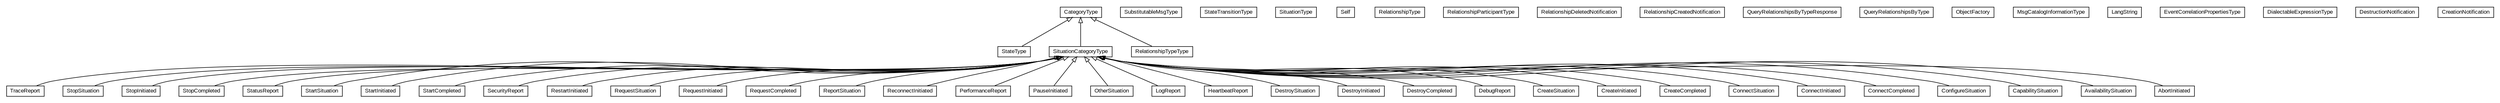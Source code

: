 #!/usr/local/bin/dot
#
# Class diagram 
# Generated by UMLGraph version R5_6-24-gf6e263 (http://www.umlgraph.org/)
#

digraph G {
	edge [fontname="arial",fontsize=10,labelfontname="arial",labelfontsize=10];
	node [fontname="arial",fontsize=10,shape=plaintext];
	nodesep=0.25;
	ranksep=0.5;
	// org.oasis_open.docs.wsdm.muws2_2.TraceReport
	c11616 [label=<<table title="org.oasis_open.docs.wsdm.muws2_2.TraceReport" border="0" cellborder="1" cellspacing="0" cellpadding="2" port="p" href="./TraceReport.html">
		<tr><td><table border="0" cellspacing="0" cellpadding="1">
<tr><td align="center" balign="center"> TraceReport </td></tr>
		</table></td></tr>
		</table>>, URL="./TraceReport.html", fontname="arial", fontcolor="black", fontsize=10.0];
	// org.oasis_open.docs.wsdm.muws2_2.SubstitutableMsgType
	c11617 [label=<<table title="org.oasis_open.docs.wsdm.muws2_2.SubstitutableMsgType" border="0" cellborder="1" cellspacing="0" cellpadding="2" port="p" href="./SubstitutableMsgType.html">
		<tr><td><table border="0" cellspacing="0" cellpadding="1">
<tr><td align="center" balign="center"> SubstitutableMsgType </td></tr>
		</table></td></tr>
		</table>>, URL="./SubstitutableMsgType.html", fontname="arial", fontcolor="black", fontsize=10.0];
	// org.oasis_open.docs.wsdm.muws2_2.StopSituation
	c11618 [label=<<table title="org.oasis_open.docs.wsdm.muws2_2.StopSituation" border="0" cellborder="1" cellspacing="0" cellpadding="2" port="p" href="./StopSituation.html">
		<tr><td><table border="0" cellspacing="0" cellpadding="1">
<tr><td align="center" balign="center"> StopSituation </td></tr>
		</table></td></tr>
		</table>>, URL="./StopSituation.html", fontname="arial", fontcolor="black", fontsize=10.0];
	// org.oasis_open.docs.wsdm.muws2_2.StopInitiated
	c11619 [label=<<table title="org.oasis_open.docs.wsdm.muws2_2.StopInitiated" border="0" cellborder="1" cellspacing="0" cellpadding="2" port="p" href="./StopInitiated.html">
		<tr><td><table border="0" cellspacing="0" cellpadding="1">
<tr><td align="center" balign="center"> StopInitiated </td></tr>
		</table></td></tr>
		</table>>, URL="./StopInitiated.html", fontname="arial", fontcolor="black", fontsize=10.0];
	// org.oasis_open.docs.wsdm.muws2_2.StopCompleted
	c11620 [label=<<table title="org.oasis_open.docs.wsdm.muws2_2.StopCompleted" border="0" cellborder="1" cellspacing="0" cellpadding="2" port="p" href="./StopCompleted.html">
		<tr><td><table border="0" cellspacing="0" cellpadding="1">
<tr><td align="center" balign="center"> StopCompleted </td></tr>
		</table></td></tr>
		</table>>, URL="./StopCompleted.html", fontname="arial", fontcolor="black", fontsize=10.0];
	// org.oasis_open.docs.wsdm.muws2_2.StatusReport
	c11621 [label=<<table title="org.oasis_open.docs.wsdm.muws2_2.StatusReport" border="0" cellborder="1" cellspacing="0" cellpadding="2" port="p" href="./StatusReport.html">
		<tr><td><table border="0" cellspacing="0" cellpadding="1">
<tr><td align="center" balign="center"> StatusReport </td></tr>
		</table></td></tr>
		</table>>, URL="./StatusReport.html", fontname="arial", fontcolor="black", fontsize=10.0];
	// org.oasis_open.docs.wsdm.muws2_2.StateType
	c11622 [label=<<table title="org.oasis_open.docs.wsdm.muws2_2.StateType" border="0" cellborder="1" cellspacing="0" cellpadding="2" port="p" href="./StateType.html">
		<tr><td><table border="0" cellspacing="0" cellpadding="1">
<tr><td align="center" balign="center"> StateType </td></tr>
		</table></td></tr>
		</table>>, URL="./StateType.html", fontname="arial", fontcolor="black", fontsize=10.0];
	// org.oasis_open.docs.wsdm.muws2_2.StateTransitionType
	c11623 [label=<<table title="org.oasis_open.docs.wsdm.muws2_2.StateTransitionType" border="0" cellborder="1" cellspacing="0" cellpadding="2" port="p" href="./StateTransitionType.html">
		<tr><td><table border="0" cellspacing="0" cellpadding="1">
<tr><td align="center" balign="center"> StateTransitionType </td></tr>
		</table></td></tr>
		</table>>, URL="./StateTransitionType.html", fontname="arial", fontcolor="black", fontsize=10.0];
	// org.oasis_open.docs.wsdm.muws2_2.StartSituation
	c11624 [label=<<table title="org.oasis_open.docs.wsdm.muws2_2.StartSituation" border="0" cellborder="1" cellspacing="0" cellpadding="2" port="p" href="./StartSituation.html">
		<tr><td><table border="0" cellspacing="0" cellpadding="1">
<tr><td align="center" balign="center"> StartSituation </td></tr>
		</table></td></tr>
		</table>>, URL="./StartSituation.html", fontname="arial", fontcolor="black", fontsize=10.0];
	// org.oasis_open.docs.wsdm.muws2_2.StartInitiated
	c11625 [label=<<table title="org.oasis_open.docs.wsdm.muws2_2.StartInitiated" border="0" cellborder="1" cellspacing="0" cellpadding="2" port="p" href="./StartInitiated.html">
		<tr><td><table border="0" cellspacing="0" cellpadding="1">
<tr><td align="center" balign="center"> StartInitiated </td></tr>
		</table></td></tr>
		</table>>, URL="./StartInitiated.html", fontname="arial", fontcolor="black", fontsize=10.0];
	// org.oasis_open.docs.wsdm.muws2_2.StartCompleted
	c11626 [label=<<table title="org.oasis_open.docs.wsdm.muws2_2.StartCompleted" border="0" cellborder="1" cellspacing="0" cellpadding="2" port="p" href="./StartCompleted.html">
		<tr><td><table border="0" cellspacing="0" cellpadding="1">
<tr><td align="center" balign="center"> StartCompleted </td></tr>
		</table></td></tr>
		</table>>, URL="./StartCompleted.html", fontname="arial", fontcolor="black", fontsize=10.0];
	// org.oasis_open.docs.wsdm.muws2_2.SituationType
	c11627 [label=<<table title="org.oasis_open.docs.wsdm.muws2_2.SituationType" border="0" cellborder="1" cellspacing="0" cellpadding="2" port="p" href="./SituationType.html">
		<tr><td><table border="0" cellspacing="0" cellpadding="1">
<tr><td align="center" balign="center"> SituationType </td></tr>
		</table></td></tr>
		</table>>, URL="./SituationType.html", fontname="arial", fontcolor="black", fontsize=10.0];
	// org.oasis_open.docs.wsdm.muws2_2.SituationCategoryType
	c11628 [label=<<table title="org.oasis_open.docs.wsdm.muws2_2.SituationCategoryType" border="0" cellborder="1" cellspacing="0" cellpadding="2" port="p" href="./SituationCategoryType.html">
		<tr><td><table border="0" cellspacing="0" cellpadding="1">
<tr><td align="center" balign="center"> SituationCategoryType </td></tr>
		</table></td></tr>
		</table>>, URL="./SituationCategoryType.html", fontname="arial", fontcolor="black", fontsize=10.0];
	// org.oasis_open.docs.wsdm.muws2_2.Self
	c11629 [label=<<table title="org.oasis_open.docs.wsdm.muws2_2.Self" border="0" cellborder="1" cellspacing="0" cellpadding="2" port="p" href="./Self.html">
		<tr><td><table border="0" cellspacing="0" cellpadding="1">
<tr><td align="center" balign="center"> Self </td></tr>
		</table></td></tr>
		</table>>, URL="./Self.html", fontname="arial", fontcolor="black", fontsize=10.0];
	// org.oasis_open.docs.wsdm.muws2_2.SecurityReport
	c11630 [label=<<table title="org.oasis_open.docs.wsdm.muws2_2.SecurityReport" border="0" cellborder="1" cellspacing="0" cellpadding="2" port="p" href="./SecurityReport.html">
		<tr><td><table border="0" cellspacing="0" cellpadding="1">
<tr><td align="center" balign="center"> SecurityReport </td></tr>
		</table></td></tr>
		</table>>, URL="./SecurityReport.html", fontname="arial", fontcolor="black", fontsize=10.0];
	// org.oasis_open.docs.wsdm.muws2_2.RestartInitiated
	c11631 [label=<<table title="org.oasis_open.docs.wsdm.muws2_2.RestartInitiated" border="0" cellborder="1" cellspacing="0" cellpadding="2" port="p" href="./RestartInitiated.html">
		<tr><td><table border="0" cellspacing="0" cellpadding="1">
<tr><td align="center" balign="center"> RestartInitiated </td></tr>
		</table></td></tr>
		</table>>, URL="./RestartInitiated.html", fontname="arial", fontcolor="black", fontsize=10.0];
	// org.oasis_open.docs.wsdm.muws2_2.RequestSituation
	c11632 [label=<<table title="org.oasis_open.docs.wsdm.muws2_2.RequestSituation" border="0" cellborder="1" cellspacing="0" cellpadding="2" port="p" href="./RequestSituation.html">
		<tr><td><table border="0" cellspacing="0" cellpadding="1">
<tr><td align="center" balign="center"> RequestSituation </td></tr>
		</table></td></tr>
		</table>>, URL="./RequestSituation.html", fontname="arial", fontcolor="black", fontsize=10.0];
	// org.oasis_open.docs.wsdm.muws2_2.RequestInitiated
	c11633 [label=<<table title="org.oasis_open.docs.wsdm.muws2_2.RequestInitiated" border="0" cellborder="1" cellspacing="0" cellpadding="2" port="p" href="./RequestInitiated.html">
		<tr><td><table border="0" cellspacing="0" cellpadding="1">
<tr><td align="center" balign="center"> RequestInitiated </td></tr>
		</table></td></tr>
		</table>>, URL="./RequestInitiated.html", fontname="arial", fontcolor="black", fontsize=10.0];
	// org.oasis_open.docs.wsdm.muws2_2.RequestCompleted
	c11634 [label=<<table title="org.oasis_open.docs.wsdm.muws2_2.RequestCompleted" border="0" cellborder="1" cellspacing="0" cellpadding="2" port="p" href="./RequestCompleted.html">
		<tr><td><table border="0" cellspacing="0" cellpadding="1">
<tr><td align="center" balign="center"> RequestCompleted </td></tr>
		</table></td></tr>
		</table>>, URL="./RequestCompleted.html", fontname="arial", fontcolor="black", fontsize=10.0];
	// org.oasis_open.docs.wsdm.muws2_2.ReportSituation
	c11635 [label=<<table title="org.oasis_open.docs.wsdm.muws2_2.ReportSituation" border="0" cellborder="1" cellspacing="0" cellpadding="2" port="p" href="./ReportSituation.html">
		<tr><td><table border="0" cellspacing="0" cellpadding="1">
<tr><td align="center" balign="center"> ReportSituation </td></tr>
		</table></td></tr>
		</table>>, URL="./ReportSituation.html", fontname="arial", fontcolor="black", fontsize=10.0];
	// org.oasis_open.docs.wsdm.muws2_2.RelationshipTypeType
	c11636 [label=<<table title="org.oasis_open.docs.wsdm.muws2_2.RelationshipTypeType" border="0" cellborder="1" cellspacing="0" cellpadding="2" port="p" href="./RelationshipTypeType.html">
		<tr><td><table border="0" cellspacing="0" cellpadding="1">
<tr><td align="center" balign="center"> RelationshipTypeType </td></tr>
		</table></td></tr>
		</table>>, URL="./RelationshipTypeType.html", fontname="arial", fontcolor="black", fontsize=10.0];
	// org.oasis_open.docs.wsdm.muws2_2.RelationshipType
	c11637 [label=<<table title="org.oasis_open.docs.wsdm.muws2_2.RelationshipType" border="0" cellborder="1" cellspacing="0" cellpadding="2" port="p" href="./RelationshipType.html">
		<tr><td><table border="0" cellspacing="0" cellpadding="1">
<tr><td align="center" balign="center"> RelationshipType </td></tr>
		</table></td></tr>
		</table>>, URL="./RelationshipType.html", fontname="arial", fontcolor="black", fontsize=10.0];
	// org.oasis_open.docs.wsdm.muws2_2.RelationshipParticipantType
	c11638 [label=<<table title="org.oasis_open.docs.wsdm.muws2_2.RelationshipParticipantType" border="0" cellborder="1" cellspacing="0" cellpadding="2" port="p" href="./RelationshipParticipantType.html">
		<tr><td><table border="0" cellspacing="0" cellpadding="1">
<tr><td align="center" balign="center"> RelationshipParticipantType </td></tr>
		</table></td></tr>
		</table>>, URL="./RelationshipParticipantType.html", fontname="arial", fontcolor="black", fontsize=10.0];
	// org.oasis_open.docs.wsdm.muws2_2.RelationshipDeletedNotification
	c11639 [label=<<table title="org.oasis_open.docs.wsdm.muws2_2.RelationshipDeletedNotification" border="0" cellborder="1" cellspacing="0" cellpadding="2" port="p" href="./RelationshipDeletedNotification.html">
		<tr><td><table border="0" cellspacing="0" cellpadding="1">
<tr><td align="center" balign="center"> RelationshipDeletedNotification </td></tr>
		</table></td></tr>
		</table>>, URL="./RelationshipDeletedNotification.html", fontname="arial", fontcolor="black", fontsize=10.0];
	// org.oasis_open.docs.wsdm.muws2_2.RelationshipCreatedNotification
	c11640 [label=<<table title="org.oasis_open.docs.wsdm.muws2_2.RelationshipCreatedNotification" border="0" cellborder="1" cellspacing="0" cellpadding="2" port="p" href="./RelationshipCreatedNotification.html">
		<tr><td><table border="0" cellspacing="0" cellpadding="1">
<tr><td align="center" balign="center"> RelationshipCreatedNotification </td></tr>
		</table></td></tr>
		</table>>, URL="./RelationshipCreatedNotification.html", fontname="arial", fontcolor="black", fontsize=10.0];
	// org.oasis_open.docs.wsdm.muws2_2.ReconnectInitiated
	c11641 [label=<<table title="org.oasis_open.docs.wsdm.muws2_2.ReconnectInitiated" border="0" cellborder="1" cellspacing="0" cellpadding="2" port="p" href="./ReconnectInitiated.html">
		<tr><td><table border="0" cellspacing="0" cellpadding="1">
<tr><td align="center" balign="center"> ReconnectInitiated </td></tr>
		</table></td></tr>
		</table>>, URL="./ReconnectInitiated.html", fontname="arial", fontcolor="black", fontsize=10.0];
	// org.oasis_open.docs.wsdm.muws2_2.QueryRelationshipsByTypeResponse
	c11642 [label=<<table title="org.oasis_open.docs.wsdm.muws2_2.QueryRelationshipsByTypeResponse" border="0" cellborder="1" cellspacing="0" cellpadding="2" port="p" href="./QueryRelationshipsByTypeResponse.html">
		<tr><td><table border="0" cellspacing="0" cellpadding="1">
<tr><td align="center" balign="center"> QueryRelationshipsByTypeResponse </td></tr>
		</table></td></tr>
		</table>>, URL="./QueryRelationshipsByTypeResponse.html", fontname="arial", fontcolor="black", fontsize=10.0];
	// org.oasis_open.docs.wsdm.muws2_2.QueryRelationshipsByType
	c11643 [label=<<table title="org.oasis_open.docs.wsdm.muws2_2.QueryRelationshipsByType" border="0" cellborder="1" cellspacing="0" cellpadding="2" port="p" href="./QueryRelationshipsByType.html">
		<tr><td><table border="0" cellspacing="0" cellpadding="1">
<tr><td align="center" balign="center"> QueryRelationshipsByType </td></tr>
		</table></td></tr>
		</table>>, URL="./QueryRelationshipsByType.html", fontname="arial", fontcolor="black", fontsize=10.0];
	// org.oasis_open.docs.wsdm.muws2_2.PerformanceReport
	c11644 [label=<<table title="org.oasis_open.docs.wsdm.muws2_2.PerformanceReport" border="0" cellborder="1" cellspacing="0" cellpadding="2" port="p" href="./PerformanceReport.html">
		<tr><td><table border="0" cellspacing="0" cellpadding="1">
<tr><td align="center" balign="center"> PerformanceReport </td></tr>
		</table></td></tr>
		</table>>, URL="./PerformanceReport.html", fontname="arial", fontcolor="black", fontsize=10.0];
	// org.oasis_open.docs.wsdm.muws2_2.PauseInitiated
	c11645 [label=<<table title="org.oasis_open.docs.wsdm.muws2_2.PauseInitiated" border="0" cellborder="1" cellspacing="0" cellpadding="2" port="p" href="./PauseInitiated.html">
		<tr><td><table border="0" cellspacing="0" cellpadding="1">
<tr><td align="center" balign="center"> PauseInitiated </td></tr>
		</table></td></tr>
		</table>>, URL="./PauseInitiated.html", fontname="arial", fontcolor="black", fontsize=10.0];
	// org.oasis_open.docs.wsdm.muws2_2.OtherSituation
	c11646 [label=<<table title="org.oasis_open.docs.wsdm.muws2_2.OtherSituation" border="0" cellborder="1" cellspacing="0" cellpadding="2" port="p" href="./OtherSituation.html">
		<tr><td><table border="0" cellspacing="0" cellpadding="1">
<tr><td align="center" balign="center"> OtherSituation </td></tr>
		</table></td></tr>
		</table>>, URL="./OtherSituation.html", fontname="arial", fontcolor="black", fontsize=10.0];
	// org.oasis_open.docs.wsdm.muws2_2.ObjectFactory
	c11647 [label=<<table title="org.oasis_open.docs.wsdm.muws2_2.ObjectFactory" border="0" cellborder="1" cellspacing="0" cellpadding="2" port="p" href="./ObjectFactory.html">
		<tr><td><table border="0" cellspacing="0" cellpadding="1">
<tr><td align="center" balign="center"> ObjectFactory </td></tr>
		</table></td></tr>
		</table>>, URL="./ObjectFactory.html", fontname="arial", fontcolor="black", fontsize=10.0];
	// org.oasis_open.docs.wsdm.muws2_2.MsgCatalogInformationType
	c11648 [label=<<table title="org.oasis_open.docs.wsdm.muws2_2.MsgCatalogInformationType" border="0" cellborder="1" cellspacing="0" cellpadding="2" port="p" href="./MsgCatalogInformationType.html">
		<tr><td><table border="0" cellspacing="0" cellpadding="1">
<tr><td align="center" balign="center"> MsgCatalogInformationType </td></tr>
		</table></td></tr>
		</table>>, URL="./MsgCatalogInformationType.html", fontname="arial", fontcolor="black", fontsize=10.0];
	// org.oasis_open.docs.wsdm.muws2_2.LogReport
	c11649 [label=<<table title="org.oasis_open.docs.wsdm.muws2_2.LogReport" border="0" cellborder="1" cellspacing="0" cellpadding="2" port="p" href="./LogReport.html">
		<tr><td><table border="0" cellspacing="0" cellpadding="1">
<tr><td align="center" balign="center"> LogReport </td></tr>
		</table></td></tr>
		</table>>, URL="./LogReport.html", fontname="arial", fontcolor="black", fontsize=10.0];
	// org.oasis_open.docs.wsdm.muws2_2.LangString
	c11650 [label=<<table title="org.oasis_open.docs.wsdm.muws2_2.LangString" border="0" cellborder="1" cellspacing="0" cellpadding="2" port="p" href="./LangString.html">
		<tr><td><table border="0" cellspacing="0" cellpadding="1">
<tr><td align="center" balign="center"> LangString </td></tr>
		</table></td></tr>
		</table>>, URL="./LangString.html", fontname="arial", fontcolor="black", fontsize=10.0];
	// org.oasis_open.docs.wsdm.muws2_2.HeartbeatReport
	c11651 [label=<<table title="org.oasis_open.docs.wsdm.muws2_2.HeartbeatReport" border="0" cellborder="1" cellspacing="0" cellpadding="2" port="p" href="./HeartbeatReport.html">
		<tr><td><table border="0" cellspacing="0" cellpadding="1">
<tr><td align="center" balign="center"> HeartbeatReport </td></tr>
		</table></td></tr>
		</table>>, URL="./HeartbeatReport.html", fontname="arial", fontcolor="black", fontsize=10.0];
	// org.oasis_open.docs.wsdm.muws2_2.EventCorrelationPropertiesType
	c11652 [label=<<table title="org.oasis_open.docs.wsdm.muws2_2.EventCorrelationPropertiesType" border="0" cellborder="1" cellspacing="0" cellpadding="2" port="p" href="./EventCorrelationPropertiesType.html">
		<tr><td><table border="0" cellspacing="0" cellpadding="1">
<tr><td align="center" balign="center"> EventCorrelationPropertiesType </td></tr>
		</table></td></tr>
		</table>>, URL="./EventCorrelationPropertiesType.html", fontname="arial", fontcolor="black", fontsize=10.0];
	// org.oasis_open.docs.wsdm.muws2_2.DialectableExpressionType
	c11653 [label=<<table title="org.oasis_open.docs.wsdm.muws2_2.DialectableExpressionType" border="0" cellborder="1" cellspacing="0" cellpadding="2" port="p" href="./DialectableExpressionType.html">
		<tr><td><table border="0" cellspacing="0" cellpadding="1">
<tr><td align="center" balign="center"> DialectableExpressionType </td></tr>
		</table></td></tr>
		</table>>, URL="./DialectableExpressionType.html", fontname="arial", fontcolor="black", fontsize=10.0];
	// org.oasis_open.docs.wsdm.muws2_2.DestructionNotification
	c11654 [label=<<table title="org.oasis_open.docs.wsdm.muws2_2.DestructionNotification" border="0" cellborder="1" cellspacing="0" cellpadding="2" port="p" href="./DestructionNotification.html">
		<tr><td><table border="0" cellspacing="0" cellpadding="1">
<tr><td align="center" balign="center"> DestructionNotification </td></tr>
		</table></td></tr>
		</table>>, URL="./DestructionNotification.html", fontname="arial", fontcolor="black", fontsize=10.0];
	// org.oasis_open.docs.wsdm.muws2_2.DestroySituation
	c11655 [label=<<table title="org.oasis_open.docs.wsdm.muws2_2.DestroySituation" border="0" cellborder="1" cellspacing="0" cellpadding="2" port="p" href="./DestroySituation.html">
		<tr><td><table border="0" cellspacing="0" cellpadding="1">
<tr><td align="center" balign="center"> DestroySituation </td></tr>
		</table></td></tr>
		</table>>, URL="./DestroySituation.html", fontname="arial", fontcolor="black", fontsize=10.0];
	// org.oasis_open.docs.wsdm.muws2_2.DestroyInitiated
	c11656 [label=<<table title="org.oasis_open.docs.wsdm.muws2_2.DestroyInitiated" border="0" cellborder="1" cellspacing="0" cellpadding="2" port="p" href="./DestroyInitiated.html">
		<tr><td><table border="0" cellspacing="0" cellpadding="1">
<tr><td align="center" balign="center"> DestroyInitiated </td></tr>
		</table></td></tr>
		</table>>, URL="./DestroyInitiated.html", fontname="arial", fontcolor="black", fontsize=10.0];
	// org.oasis_open.docs.wsdm.muws2_2.DestroyCompleted
	c11657 [label=<<table title="org.oasis_open.docs.wsdm.muws2_2.DestroyCompleted" border="0" cellborder="1" cellspacing="0" cellpadding="2" port="p" href="./DestroyCompleted.html">
		<tr><td><table border="0" cellspacing="0" cellpadding="1">
<tr><td align="center" balign="center"> DestroyCompleted </td></tr>
		</table></td></tr>
		</table>>, URL="./DestroyCompleted.html", fontname="arial", fontcolor="black", fontsize=10.0];
	// org.oasis_open.docs.wsdm.muws2_2.DebugReport
	c11658 [label=<<table title="org.oasis_open.docs.wsdm.muws2_2.DebugReport" border="0" cellborder="1" cellspacing="0" cellpadding="2" port="p" href="./DebugReport.html">
		<tr><td><table border="0" cellspacing="0" cellpadding="1">
<tr><td align="center" balign="center"> DebugReport </td></tr>
		</table></td></tr>
		</table>>, URL="./DebugReport.html", fontname="arial", fontcolor="black", fontsize=10.0];
	// org.oasis_open.docs.wsdm.muws2_2.CreationNotification
	c11659 [label=<<table title="org.oasis_open.docs.wsdm.muws2_2.CreationNotification" border="0" cellborder="1" cellspacing="0" cellpadding="2" port="p" href="./CreationNotification.html">
		<tr><td><table border="0" cellspacing="0" cellpadding="1">
<tr><td align="center" balign="center"> CreationNotification </td></tr>
		</table></td></tr>
		</table>>, URL="./CreationNotification.html", fontname="arial", fontcolor="black", fontsize=10.0];
	// org.oasis_open.docs.wsdm.muws2_2.CreateSituation
	c11660 [label=<<table title="org.oasis_open.docs.wsdm.muws2_2.CreateSituation" border="0" cellborder="1" cellspacing="0" cellpadding="2" port="p" href="./CreateSituation.html">
		<tr><td><table border="0" cellspacing="0" cellpadding="1">
<tr><td align="center" balign="center"> CreateSituation </td></tr>
		</table></td></tr>
		</table>>, URL="./CreateSituation.html", fontname="arial", fontcolor="black", fontsize=10.0];
	// org.oasis_open.docs.wsdm.muws2_2.CreateInitiated
	c11661 [label=<<table title="org.oasis_open.docs.wsdm.muws2_2.CreateInitiated" border="0" cellborder="1" cellspacing="0" cellpadding="2" port="p" href="./CreateInitiated.html">
		<tr><td><table border="0" cellspacing="0" cellpadding="1">
<tr><td align="center" balign="center"> CreateInitiated </td></tr>
		</table></td></tr>
		</table>>, URL="./CreateInitiated.html", fontname="arial", fontcolor="black", fontsize=10.0];
	// org.oasis_open.docs.wsdm.muws2_2.CreateCompleted
	c11662 [label=<<table title="org.oasis_open.docs.wsdm.muws2_2.CreateCompleted" border="0" cellborder="1" cellspacing="0" cellpadding="2" port="p" href="./CreateCompleted.html">
		<tr><td><table border="0" cellspacing="0" cellpadding="1">
<tr><td align="center" balign="center"> CreateCompleted </td></tr>
		</table></td></tr>
		</table>>, URL="./CreateCompleted.html", fontname="arial", fontcolor="black", fontsize=10.0];
	// org.oasis_open.docs.wsdm.muws2_2.ConnectSituation
	c11663 [label=<<table title="org.oasis_open.docs.wsdm.muws2_2.ConnectSituation" border="0" cellborder="1" cellspacing="0" cellpadding="2" port="p" href="./ConnectSituation.html">
		<tr><td><table border="0" cellspacing="0" cellpadding="1">
<tr><td align="center" balign="center"> ConnectSituation </td></tr>
		</table></td></tr>
		</table>>, URL="./ConnectSituation.html", fontname="arial", fontcolor="black", fontsize=10.0];
	// org.oasis_open.docs.wsdm.muws2_2.ConnectInitiated
	c11664 [label=<<table title="org.oasis_open.docs.wsdm.muws2_2.ConnectInitiated" border="0" cellborder="1" cellspacing="0" cellpadding="2" port="p" href="./ConnectInitiated.html">
		<tr><td><table border="0" cellspacing="0" cellpadding="1">
<tr><td align="center" balign="center"> ConnectInitiated </td></tr>
		</table></td></tr>
		</table>>, URL="./ConnectInitiated.html", fontname="arial", fontcolor="black", fontsize=10.0];
	// org.oasis_open.docs.wsdm.muws2_2.ConnectCompleted
	c11665 [label=<<table title="org.oasis_open.docs.wsdm.muws2_2.ConnectCompleted" border="0" cellborder="1" cellspacing="0" cellpadding="2" port="p" href="./ConnectCompleted.html">
		<tr><td><table border="0" cellspacing="0" cellpadding="1">
<tr><td align="center" balign="center"> ConnectCompleted </td></tr>
		</table></td></tr>
		</table>>, URL="./ConnectCompleted.html", fontname="arial", fontcolor="black", fontsize=10.0];
	// org.oasis_open.docs.wsdm.muws2_2.ConfigureSituation
	c11666 [label=<<table title="org.oasis_open.docs.wsdm.muws2_2.ConfigureSituation" border="0" cellborder="1" cellspacing="0" cellpadding="2" port="p" href="./ConfigureSituation.html">
		<tr><td><table border="0" cellspacing="0" cellpadding="1">
<tr><td align="center" balign="center"> ConfigureSituation </td></tr>
		</table></td></tr>
		</table>>, URL="./ConfigureSituation.html", fontname="arial", fontcolor="black", fontsize=10.0];
	// org.oasis_open.docs.wsdm.muws2_2.CategoryType
	c11667 [label=<<table title="org.oasis_open.docs.wsdm.muws2_2.CategoryType" border="0" cellborder="1" cellspacing="0" cellpadding="2" port="p" href="./CategoryType.html">
		<tr><td><table border="0" cellspacing="0" cellpadding="1">
<tr><td align="center" balign="center"> CategoryType </td></tr>
		</table></td></tr>
		</table>>, URL="./CategoryType.html", fontname="arial", fontcolor="black", fontsize=10.0];
	// org.oasis_open.docs.wsdm.muws2_2.CapabilitySituation
	c11668 [label=<<table title="org.oasis_open.docs.wsdm.muws2_2.CapabilitySituation" border="0" cellborder="1" cellspacing="0" cellpadding="2" port="p" href="./CapabilitySituation.html">
		<tr><td><table border="0" cellspacing="0" cellpadding="1">
<tr><td align="center" balign="center"> CapabilitySituation </td></tr>
		</table></td></tr>
		</table>>, URL="./CapabilitySituation.html", fontname="arial", fontcolor="black", fontsize=10.0];
	// org.oasis_open.docs.wsdm.muws2_2.AvailabilitySituation
	c11669 [label=<<table title="org.oasis_open.docs.wsdm.muws2_2.AvailabilitySituation" border="0" cellborder="1" cellspacing="0" cellpadding="2" port="p" href="./AvailabilitySituation.html">
		<tr><td><table border="0" cellspacing="0" cellpadding="1">
<tr><td align="center" balign="center"> AvailabilitySituation </td></tr>
		</table></td></tr>
		</table>>, URL="./AvailabilitySituation.html", fontname="arial", fontcolor="black", fontsize=10.0];
	// org.oasis_open.docs.wsdm.muws2_2.AbortInitiated
	c11670 [label=<<table title="org.oasis_open.docs.wsdm.muws2_2.AbortInitiated" border="0" cellborder="1" cellspacing="0" cellpadding="2" port="p" href="./AbortInitiated.html">
		<tr><td><table border="0" cellspacing="0" cellpadding="1">
<tr><td align="center" balign="center"> AbortInitiated </td></tr>
		</table></td></tr>
		</table>>, URL="./AbortInitiated.html", fontname="arial", fontcolor="black", fontsize=10.0];
	//org.oasis_open.docs.wsdm.muws2_2.TraceReport extends org.oasis_open.docs.wsdm.muws2_2.SituationCategoryType
	c11628:p -> c11616:p [dir=back,arrowtail=empty];
	//org.oasis_open.docs.wsdm.muws2_2.StopSituation extends org.oasis_open.docs.wsdm.muws2_2.SituationCategoryType
	c11628:p -> c11618:p [dir=back,arrowtail=empty];
	//org.oasis_open.docs.wsdm.muws2_2.StopInitiated extends org.oasis_open.docs.wsdm.muws2_2.SituationCategoryType
	c11628:p -> c11619:p [dir=back,arrowtail=empty];
	//org.oasis_open.docs.wsdm.muws2_2.StopCompleted extends org.oasis_open.docs.wsdm.muws2_2.SituationCategoryType
	c11628:p -> c11620:p [dir=back,arrowtail=empty];
	//org.oasis_open.docs.wsdm.muws2_2.StatusReport extends org.oasis_open.docs.wsdm.muws2_2.SituationCategoryType
	c11628:p -> c11621:p [dir=back,arrowtail=empty];
	//org.oasis_open.docs.wsdm.muws2_2.StateType extends org.oasis_open.docs.wsdm.muws2_2.CategoryType
	c11667:p -> c11622:p [dir=back,arrowtail=empty];
	//org.oasis_open.docs.wsdm.muws2_2.StartSituation extends org.oasis_open.docs.wsdm.muws2_2.SituationCategoryType
	c11628:p -> c11624:p [dir=back,arrowtail=empty];
	//org.oasis_open.docs.wsdm.muws2_2.StartInitiated extends org.oasis_open.docs.wsdm.muws2_2.SituationCategoryType
	c11628:p -> c11625:p [dir=back,arrowtail=empty];
	//org.oasis_open.docs.wsdm.muws2_2.StartCompleted extends org.oasis_open.docs.wsdm.muws2_2.SituationCategoryType
	c11628:p -> c11626:p [dir=back,arrowtail=empty];
	//org.oasis_open.docs.wsdm.muws2_2.SituationCategoryType extends org.oasis_open.docs.wsdm.muws2_2.CategoryType
	c11667:p -> c11628:p [dir=back,arrowtail=empty];
	//org.oasis_open.docs.wsdm.muws2_2.SecurityReport extends org.oasis_open.docs.wsdm.muws2_2.SituationCategoryType
	c11628:p -> c11630:p [dir=back,arrowtail=empty];
	//org.oasis_open.docs.wsdm.muws2_2.RestartInitiated extends org.oasis_open.docs.wsdm.muws2_2.SituationCategoryType
	c11628:p -> c11631:p [dir=back,arrowtail=empty];
	//org.oasis_open.docs.wsdm.muws2_2.RequestSituation extends org.oasis_open.docs.wsdm.muws2_2.SituationCategoryType
	c11628:p -> c11632:p [dir=back,arrowtail=empty];
	//org.oasis_open.docs.wsdm.muws2_2.RequestInitiated extends org.oasis_open.docs.wsdm.muws2_2.SituationCategoryType
	c11628:p -> c11633:p [dir=back,arrowtail=empty];
	//org.oasis_open.docs.wsdm.muws2_2.RequestCompleted extends org.oasis_open.docs.wsdm.muws2_2.SituationCategoryType
	c11628:p -> c11634:p [dir=back,arrowtail=empty];
	//org.oasis_open.docs.wsdm.muws2_2.ReportSituation extends org.oasis_open.docs.wsdm.muws2_2.SituationCategoryType
	c11628:p -> c11635:p [dir=back,arrowtail=empty];
	//org.oasis_open.docs.wsdm.muws2_2.RelationshipTypeType extends org.oasis_open.docs.wsdm.muws2_2.CategoryType
	c11667:p -> c11636:p [dir=back,arrowtail=empty];
	//org.oasis_open.docs.wsdm.muws2_2.ReconnectInitiated extends org.oasis_open.docs.wsdm.muws2_2.SituationCategoryType
	c11628:p -> c11641:p [dir=back,arrowtail=empty];
	//org.oasis_open.docs.wsdm.muws2_2.PerformanceReport extends org.oasis_open.docs.wsdm.muws2_2.SituationCategoryType
	c11628:p -> c11644:p [dir=back,arrowtail=empty];
	//org.oasis_open.docs.wsdm.muws2_2.PauseInitiated extends org.oasis_open.docs.wsdm.muws2_2.SituationCategoryType
	c11628:p -> c11645:p [dir=back,arrowtail=empty];
	//org.oasis_open.docs.wsdm.muws2_2.OtherSituation extends org.oasis_open.docs.wsdm.muws2_2.SituationCategoryType
	c11628:p -> c11646:p [dir=back,arrowtail=empty];
	//org.oasis_open.docs.wsdm.muws2_2.LogReport extends org.oasis_open.docs.wsdm.muws2_2.SituationCategoryType
	c11628:p -> c11649:p [dir=back,arrowtail=empty];
	//org.oasis_open.docs.wsdm.muws2_2.HeartbeatReport extends org.oasis_open.docs.wsdm.muws2_2.SituationCategoryType
	c11628:p -> c11651:p [dir=back,arrowtail=empty];
	//org.oasis_open.docs.wsdm.muws2_2.DestroySituation extends org.oasis_open.docs.wsdm.muws2_2.SituationCategoryType
	c11628:p -> c11655:p [dir=back,arrowtail=empty];
	//org.oasis_open.docs.wsdm.muws2_2.DestroyInitiated extends org.oasis_open.docs.wsdm.muws2_2.SituationCategoryType
	c11628:p -> c11656:p [dir=back,arrowtail=empty];
	//org.oasis_open.docs.wsdm.muws2_2.DestroyCompleted extends org.oasis_open.docs.wsdm.muws2_2.SituationCategoryType
	c11628:p -> c11657:p [dir=back,arrowtail=empty];
	//org.oasis_open.docs.wsdm.muws2_2.DebugReport extends org.oasis_open.docs.wsdm.muws2_2.SituationCategoryType
	c11628:p -> c11658:p [dir=back,arrowtail=empty];
	//org.oasis_open.docs.wsdm.muws2_2.CreateSituation extends org.oasis_open.docs.wsdm.muws2_2.SituationCategoryType
	c11628:p -> c11660:p [dir=back,arrowtail=empty];
	//org.oasis_open.docs.wsdm.muws2_2.CreateInitiated extends org.oasis_open.docs.wsdm.muws2_2.SituationCategoryType
	c11628:p -> c11661:p [dir=back,arrowtail=empty];
	//org.oasis_open.docs.wsdm.muws2_2.CreateCompleted extends org.oasis_open.docs.wsdm.muws2_2.SituationCategoryType
	c11628:p -> c11662:p [dir=back,arrowtail=empty];
	//org.oasis_open.docs.wsdm.muws2_2.ConnectSituation extends org.oasis_open.docs.wsdm.muws2_2.SituationCategoryType
	c11628:p -> c11663:p [dir=back,arrowtail=empty];
	//org.oasis_open.docs.wsdm.muws2_2.ConnectInitiated extends org.oasis_open.docs.wsdm.muws2_2.SituationCategoryType
	c11628:p -> c11664:p [dir=back,arrowtail=empty];
	//org.oasis_open.docs.wsdm.muws2_2.ConnectCompleted extends org.oasis_open.docs.wsdm.muws2_2.SituationCategoryType
	c11628:p -> c11665:p [dir=back,arrowtail=empty];
	//org.oasis_open.docs.wsdm.muws2_2.ConfigureSituation extends org.oasis_open.docs.wsdm.muws2_2.SituationCategoryType
	c11628:p -> c11666:p [dir=back,arrowtail=empty];
	//org.oasis_open.docs.wsdm.muws2_2.CapabilitySituation extends org.oasis_open.docs.wsdm.muws2_2.SituationCategoryType
	c11628:p -> c11668:p [dir=back,arrowtail=empty];
	//org.oasis_open.docs.wsdm.muws2_2.AvailabilitySituation extends org.oasis_open.docs.wsdm.muws2_2.SituationCategoryType
	c11628:p -> c11669:p [dir=back,arrowtail=empty];
	//org.oasis_open.docs.wsdm.muws2_2.AbortInitiated extends org.oasis_open.docs.wsdm.muws2_2.SituationCategoryType
	c11628:p -> c11670:p [dir=back,arrowtail=empty];
}

